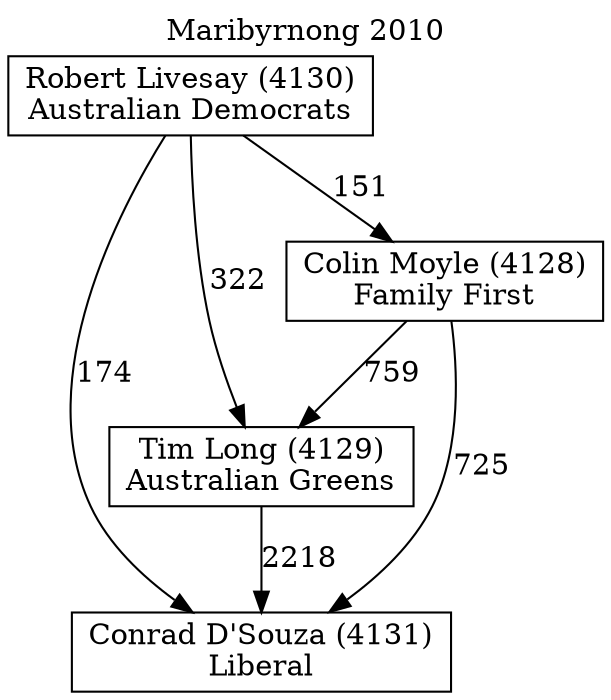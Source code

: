 // House preference flow
digraph "Conrad D'Souza (4131)_Maribyrnong_2010" {
	graph [label="Maribyrnong 2010" labelloc=t mclimit=10]
	node [shape=box]
	"Conrad D'Souza (4131)" [label="Conrad D'Souza (4131)
Liberal"]
	"Tim Long (4129)" [label="Tim Long (4129)
Australian Greens"]
	"Colin Moyle (4128)" [label="Colin Moyle (4128)
Family First"]
	"Robert Livesay (4130)" [label="Robert Livesay (4130)
Australian Democrats"]
	"Tim Long (4129)" -> "Conrad D'Souza (4131)" [label=2218]
	"Colin Moyle (4128)" -> "Tim Long (4129)" [label=759]
	"Robert Livesay (4130)" -> "Colin Moyle (4128)" [label=151]
	"Colin Moyle (4128)" -> "Conrad D'Souza (4131)" [label=725]
	"Robert Livesay (4130)" -> "Conrad D'Souza (4131)" [label=174]
	"Robert Livesay (4130)" -> "Tim Long (4129)" [label=322]
}
